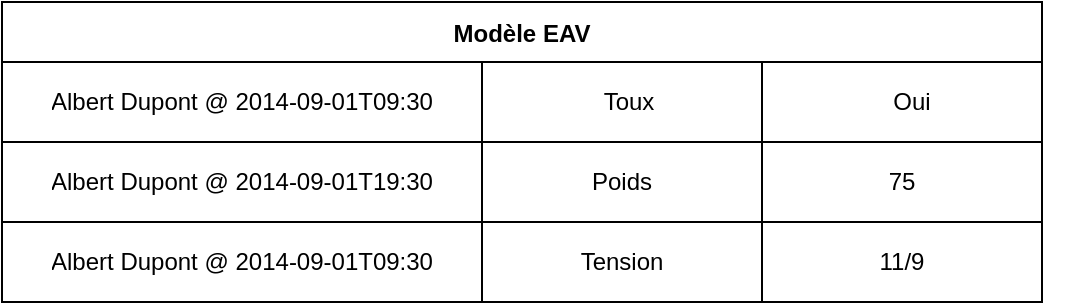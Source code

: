 <mxfile version="19.0.2" type="github" pages="2">
  <diagram id="6gJrQtzl0GJTsgdpb87g" name="EAV simple">
    <mxGraphModel dx="868" dy="450" grid="1" gridSize="10" guides="1" tooltips="1" connect="1" arrows="1" fold="1" page="1" pageScale="1" pageWidth="1169" pageHeight="827" math="0" shadow="0">
      <root>
        <mxCell id="0" />
        <mxCell id="1" parent="0" />
        <mxCell id="638htRWTetuBH2pimIQO-1" value="Modèle EAV" style="shape=table;startSize=30;container=1;collapsible=0;childLayout=tableLayout;fontStyle=1;align=center;" vertex="1" parent="1">
          <mxGeometry x="130" y="100" width="520" height="150" as="geometry" />
        </mxCell>
        <mxCell id="638htRWTetuBH2pimIQO-2" value="" style="shape=tableRow;horizontal=0;startSize=0;swimlaneHead=0;swimlaneBody=0;top=0;left=0;bottom=0;right=0;collapsible=0;dropTarget=0;fillColor=none;points=[[0,0.5],[1,0.5]];portConstraint=eastwest;" vertex="1" parent="638htRWTetuBH2pimIQO-1">
          <mxGeometry y="30" width="520" height="40" as="geometry" />
        </mxCell>
        <mxCell id="638htRWTetuBH2pimIQO-3" value="Albert Dupont @ 2014-09-01T09:30" style="shape=partialRectangle;html=1;whiteSpace=wrap;connectable=0;fillColor=none;top=0;left=0;bottom=0;right=0;overflow=hidden;" vertex="1" parent="638htRWTetuBH2pimIQO-2">
          <mxGeometry width="240" height="40" as="geometry">
            <mxRectangle width="240" height="40" as="alternateBounds" />
          </mxGeometry>
        </mxCell>
        <mxCell id="638htRWTetuBH2pimIQO-4" value="" style="shape=partialRectangle;html=1;whiteSpace=wrap;connectable=0;fillColor=none;top=0;left=0;bottom=0;right=0;overflow=hidden;" vertex="1" parent="638htRWTetuBH2pimIQO-2">
          <mxGeometry x="240" width="140" height="40" as="geometry">
            <mxRectangle width="140" height="40" as="alternateBounds" />
          </mxGeometry>
        </mxCell>
        <mxCell id="638htRWTetuBH2pimIQO-5" value="" style="shape=partialRectangle;html=1;whiteSpace=wrap;connectable=0;fillColor=none;top=0;left=0;bottom=0;right=0;overflow=hidden;" vertex="1" parent="638htRWTetuBH2pimIQO-2">
          <mxGeometry x="380" width="140" height="40" as="geometry">
            <mxRectangle width="140" height="40" as="alternateBounds" />
          </mxGeometry>
        </mxCell>
        <mxCell id="638htRWTetuBH2pimIQO-6" value="" style="shape=tableRow;horizontal=0;startSize=0;swimlaneHead=0;swimlaneBody=0;top=0;left=0;bottom=0;right=0;collapsible=0;dropTarget=0;fillColor=none;points=[[0,0.5],[1,0.5]];portConstraint=eastwest;" vertex="1" parent="638htRWTetuBH2pimIQO-1">
          <mxGeometry y="70" width="520" height="40" as="geometry" />
        </mxCell>
        <mxCell id="638htRWTetuBH2pimIQO-7" value="" style="shape=partialRectangle;html=1;whiteSpace=wrap;connectable=0;fillColor=none;top=0;left=0;bottom=0;right=0;overflow=hidden;" vertex="1" parent="638htRWTetuBH2pimIQO-6">
          <mxGeometry width="240" height="40" as="geometry">
            <mxRectangle width="240" height="40" as="alternateBounds" />
          </mxGeometry>
        </mxCell>
        <mxCell id="638htRWTetuBH2pimIQO-8" value="Poids" style="shape=partialRectangle;html=1;whiteSpace=wrap;connectable=0;fillColor=none;top=0;left=0;bottom=0;right=0;overflow=hidden;" vertex="1" parent="638htRWTetuBH2pimIQO-6">
          <mxGeometry x="240" width="140" height="40" as="geometry">
            <mxRectangle width="140" height="40" as="alternateBounds" />
          </mxGeometry>
        </mxCell>
        <mxCell id="638htRWTetuBH2pimIQO-9" value="75" style="shape=partialRectangle;html=1;whiteSpace=wrap;connectable=0;fillColor=none;top=0;left=0;bottom=0;right=0;overflow=hidden;" vertex="1" parent="638htRWTetuBH2pimIQO-6">
          <mxGeometry x="380" width="140" height="40" as="geometry">
            <mxRectangle width="140" height="40" as="alternateBounds" />
          </mxGeometry>
        </mxCell>
        <mxCell id="638htRWTetuBH2pimIQO-10" value="" style="shape=tableRow;horizontal=0;startSize=0;swimlaneHead=0;swimlaneBody=0;top=0;left=0;bottom=0;right=0;collapsible=0;dropTarget=0;fillColor=none;points=[[0,0.5],[1,0.5]];portConstraint=eastwest;" vertex="1" parent="638htRWTetuBH2pimIQO-1">
          <mxGeometry y="110" width="520" height="40" as="geometry" />
        </mxCell>
        <mxCell id="638htRWTetuBH2pimIQO-11" value="" style="shape=partialRectangle;html=1;whiteSpace=wrap;connectable=0;fillColor=none;top=0;left=0;bottom=0;right=0;overflow=hidden;" vertex="1" parent="638htRWTetuBH2pimIQO-10">
          <mxGeometry width="240" height="40" as="geometry">
            <mxRectangle width="240" height="40" as="alternateBounds" />
          </mxGeometry>
        </mxCell>
        <mxCell id="638htRWTetuBH2pimIQO-12" value="Tension" style="shape=partialRectangle;html=1;whiteSpace=wrap;connectable=0;fillColor=none;top=0;left=0;bottom=0;right=0;overflow=hidden;" vertex="1" parent="638htRWTetuBH2pimIQO-10">
          <mxGeometry x="240" width="140" height="40" as="geometry">
            <mxRectangle width="140" height="40" as="alternateBounds" />
          </mxGeometry>
        </mxCell>
        <mxCell id="638htRWTetuBH2pimIQO-13" value="11/9" style="shape=partialRectangle;html=1;whiteSpace=wrap;connectable=0;fillColor=none;top=0;left=0;bottom=0;right=0;overflow=hidden;" vertex="1" parent="638htRWTetuBH2pimIQO-10">
          <mxGeometry x="380" width="140" height="40" as="geometry">
            <mxRectangle width="140" height="40" as="alternateBounds" />
          </mxGeometry>
        </mxCell>
        <mxCell id="638htRWTetuBH2pimIQO-14" value="" style="shape=tableRow;horizontal=0;startSize=0;swimlaneHead=0;swimlaneBody=0;top=0;left=0;bottom=0;right=0;collapsible=0;dropTarget=0;fillColor=none;points=[[0,0.5],[1,0.5]];portConstraint=eastwest;" vertex="1" parent="1">
          <mxGeometry x="140" y="140" width="520" height="40" as="geometry" />
        </mxCell>
        <mxCell id="638htRWTetuBH2pimIQO-16" value="Toux" style="shape=partialRectangle;html=1;whiteSpace=wrap;connectable=0;fillColor=none;top=0;left=0;bottom=0;right=0;overflow=hidden;" vertex="1" parent="638htRWTetuBH2pimIQO-14">
          <mxGeometry x="250" y="-10" width="107" height="40" as="geometry">
            <mxRectangle width="107" height="40" as="alternateBounds" />
          </mxGeometry>
        </mxCell>
        <mxCell id="638htRWTetuBH2pimIQO-17" value="Oui" style="shape=partialRectangle;html=1;whiteSpace=wrap;connectable=0;fillColor=none;top=0;left=0;bottom=0;right=0;overflow=hidden;" vertex="1" parent="638htRWTetuBH2pimIQO-14">
          <mxGeometry x="400" y="-5" width="90" height="30" as="geometry">
            <mxRectangle width="173" height="40" as="alternateBounds" />
          </mxGeometry>
        </mxCell>
        <mxCell id="638htRWTetuBH2pimIQO-15" value="Albert Dupont @ 2014-09-01T19:30" style="shape=partialRectangle;html=1;whiteSpace=wrap;connectable=0;fillColor=none;top=0;left=0;bottom=0;right=0;overflow=hidden;" vertex="1" parent="1">
          <mxGeometry x="130" y="170" width="240" height="40" as="geometry">
            <mxRectangle width="240" height="40" as="alternateBounds" />
          </mxGeometry>
        </mxCell>
        <mxCell id="638htRWTetuBH2pimIQO-18" value="Albert Dupont @ 2014-09-01T09:30" style="shape=partialRectangle;html=1;whiteSpace=wrap;connectable=0;fillColor=none;top=0;left=0;bottom=0;right=0;overflow=hidden;" vertex="1" parent="1">
          <mxGeometry x="130" y="210" width="240" height="40" as="geometry">
            <mxRectangle width="240" height="40" as="alternateBounds" />
          </mxGeometry>
        </mxCell>
      </root>
    </mxGraphModel>
  </diagram>
  <diagram id="Ref0Hk3v3gDDOu0_nxlD" name="Decomposition">
    <mxGraphModel dx="868" dy="450" grid="1" gridSize="10" guides="1" tooltips="1" connect="1" arrows="1" fold="1" page="1" pageScale="1" pageWidth="1169" pageHeight="827" math="0" shadow="0">
      <root>
        <mxCell id="0" />
        <mxCell id="1" parent="0" />
        <mxCell id="Hsmfd1g_AHss6eR4w8qp-1" value="Modèle EAV" style="shape=table;startSize=30;container=1;collapsible=0;childLayout=tableLayout;fontStyle=1;align=center;" vertex="1" parent="1">
          <mxGeometry x="150" y="30" width="520" height="150" as="geometry" />
        </mxCell>
        <mxCell id="Hsmfd1g_AHss6eR4w8qp-2" value="" style="shape=tableRow;horizontal=0;startSize=0;swimlaneHead=0;swimlaneBody=0;top=0;left=0;bottom=0;right=0;collapsible=0;dropTarget=0;fillColor=none;points=[[0,0.5],[1,0.5]];portConstraint=eastwest;" vertex="1" parent="Hsmfd1g_AHss6eR4w8qp-1">
          <mxGeometry y="30" width="520" height="40" as="geometry" />
        </mxCell>
        <mxCell id="Hsmfd1g_AHss6eR4w8qp-3" value="Albert Dupont @ 2014-09-01T09:30" style="shape=partialRectangle;html=1;whiteSpace=wrap;connectable=0;fillColor=none;top=0;left=0;bottom=0;right=0;overflow=hidden;" vertex="1" parent="Hsmfd1g_AHss6eR4w8qp-2">
          <mxGeometry width="240" height="40" as="geometry">
            <mxRectangle width="240" height="40" as="alternateBounds" />
          </mxGeometry>
        </mxCell>
        <mxCell id="Hsmfd1g_AHss6eR4w8qp-4" value="" style="shape=partialRectangle;html=1;whiteSpace=wrap;connectable=0;fillColor=none;top=0;left=0;bottom=0;right=0;overflow=hidden;" vertex="1" parent="Hsmfd1g_AHss6eR4w8qp-2">
          <mxGeometry x="240" width="140" height="40" as="geometry">
            <mxRectangle width="140" height="40" as="alternateBounds" />
          </mxGeometry>
        </mxCell>
        <mxCell id="Hsmfd1g_AHss6eR4w8qp-5" value="" style="shape=partialRectangle;html=1;whiteSpace=wrap;connectable=0;fillColor=none;top=0;left=0;bottom=0;right=0;overflow=hidden;" vertex="1" parent="Hsmfd1g_AHss6eR4w8qp-2">
          <mxGeometry x="380" width="140" height="40" as="geometry">
            <mxRectangle width="140" height="40" as="alternateBounds" />
          </mxGeometry>
        </mxCell>
        <mxCell id="Hsmfd1g_AHss6eR4w8qp-6" value="" style="shape=tableRow;horizontal=0;startSize=0;swimlaneHead=0;swimlaneBody=0;top=0;left=0;bottom=0;right=0;collapsible=0;dropTarget=0;fillColor=none;points=[[0,0.5],[1,0.5]];portConstraint=eastwest;" vertex="1" parent="Hsmfd1g_AHss6eR4w8qp-1">
          <mxGeometry y="70" width="520" height="40" as="geometry" />
        </mxCell>
        <mxCell id="Hsmfd1g_AHss6eR4w8qp-7" value="" style="shape=partialRectangle;html=1;whiteSpace=wrap;connectable=0;fillColor=none;top=0;left=0;bottom=0;right=0;overflow=hidden;" vertex="1" parent="Hsmfd1g_AHss6eR4w8qp-6">
          <mxGeometry width="240" height="40" as="geometry">
            <mxRectangle width="240" height="40" as="alternateBounds" />
          </mxGeometry>
        </mxCell>
        <mxCell id="Hsmfd1g_AHss6eR4w8qp-8" value="Poids" style="shape=partialRectangle;html=1;whiteSpace=wrap;connectable=0;fillColor=none;top=0;left=0;bottom=0;right=0;overflow=hidden;" vertex="1" parent="Hsmfd1g_AHss6eR4w8qp-6">
          <mxGeometry x="240" width="140" height="40" as="geometry">
            <mxRectangle width="140" height="40" as="alternateBounds" />
          </mxGeometry>
        </mxCell>
        <mxCell id="Hsmfd1g_AHss6eR4w8qp-9" value="75" style="shape=partialRectangle;html=1;whiteSpace=wrap;connectable=0;fillColor=none;top=0;left=0;bottom=0;right=0;overflow=hidden;" vertex="1" parent="Hsmfd1g_AHss6eR4w8qp-6">
          <mxGeometry x="380" width="140" height="40" as="geometry">
            <mxRectangle width="140" height="40" as="alternateBounds" />
          </mxGeometry>
        </mxCell>
        <mxCell id="Hsmfd1g_AHss6eR4w8qp-10" value="" style="shape=tableRow;horizontal=0;startSize=0;swimlaneHead=0;swimlaneBody=0;top=0;left=0;bottom=0;right=0;collapsible=0;dropTarget=0;fillColor=none;points=[[0,0.5],[1,0.5]];portConstraint=eastwest;" vertex="1" parent="Hsmfd1g_AHss6eR4w8qp-1">
          <mxGeometry y="110" width="520" height="40" as="geometry" />
        </mxCell>
        <mxCell id="Hsmfd1g_AHss6eR4w8qp-11" value="" style="shape=partialRectangle;html=1;whiteSpace=wrap;connectable=0;fillColor=none;top=0;left=0;bottom=0;right=0;overflow=hidden;" vertex="1" parent="Hsmfd1g_AHss6eR4w8qp-10">
          <mxGeometry width="240" height="40" as="geometry">
            <mxRectangle width="240" height="40" as="alternateBounds" />
          </mxGeometry>
        </mxCell>
        <mxCell id="Hsmfd1g_AHss6eR4w8qp-12" value="Tension" style="shape=partialRectangle;html=1;whiteSpace=wrap;connectable=0;fillColor=none;top=0;left=0;bottom=0;right=0;overflow=hidden;" vertex="1" parent="Hsmfd1g_AHss6eR4w8qp-10">
          <mxGeometry x="240" width="140" height="40" as="geometry">
            <mxRectangle width="140" height="40" as="alternateBounds" />
          </mxGeometry>
        </mxCell>
        <mxCell id="Hsmfd1g_AHss6eR4w8qp-13" value="11/9" style="shape=partialRectangle;html=1;whiteSpace=wrap;connectable=0;fillColor=none;top=0;left=0;bottom=0;right=0;overflow=hidden;" vertex="1" parent="Hsmfd1g_AHss6eR4w8qp-10">
          <mxGeometry x="380" width="140" height="40" as="geometry">
            <mxRectangle width="140" height="40" as="alternateBounds" />
          </mxGeometry>
        </mxCell>
        <mxCell id="Hsmfd1g_AHss6eR4w8qp-14" value="" style="shape=tableRow;horizontal=0;startSize=0;swimlaneHead=0;swimlaneBody=0;top=0;left=0;bottom=0;right=0;collapsible=0;dropTarget=0;fillColor=none;points=[[0,0.5],[1,0.5]];portConstraint=eastwest;" vertex="1" parent="1">
          <mxGeometry x="160" y="70" width="520" height="40" as="geometry" />
        </mxCell>
        <mxCell id="Hsmfd1g_AHss6eR4w8qp-15" value="Toux" style="shape=partialRectangle;html=1;whiteSpace=wrap;connectable=0;fillColor=none;top=0;left=0;bottom=0;right=0;overflow=hidden;" vertex="1" parent="Hsmfd1g_AHss6eR4w8qp-14">
          <mxGeometry x="240" y="-5" width="107" height="40" as="geometry">
            <mxRectangle width="107" height="40" as="alternateBounds" />
          </mxGeometry>
        </mxCell>
        <mxCell id="Hsmfd1g_AHss6eR4w8qp-16" value="Oui" style="shape=partialRectangle;html=1;whiteSpace=wrap;connectable=0;fillColor=none;top=0;left=0;bottom=0;right=0;overflow=hidden;" vertex="1" parent="Hsmfd1g_AHss6eR4w8qp-14">
          <mxGeometry x="400" y="-5" width="90" height="30" as="geometry">
            <mxRectangle width="173" height="40" as="alternateBounds" />
          </mxGeometry>
        </mxCell>
        <mxCell id="Hsmfd1g_AHss6eR4w8qp-17" value="Albert Dupont @ 2014-09-01T19:30" style="shape=partialRectangle;html=1;whiteSpace=wrap;connectable=0;fillColor=none;top=0;left=0;bottom=0;right=0;overflow=hidden;" vertex="1" parent="1">
          <mxGeometry x="150" y="100" width="240" height="40" as="geometry">
            <mxRectangle width="240" height="40" as="alternateBounds" />
          </mxGeometry>
        </mxCell>
        <mxCell id="Hsmfd1g_AHss6eR4w8qp-18" value="Albert Dupont @ 2014-09-01T09:30" style="shape=partialRectangle;html=1;whiteSpace=wrap;connectable=0;fillColor=none;top=0;left=0;bottom=0;right=0;overflow=hidden;" vertex="1" parent="1">
          <mxGeometry x="150" y="140" width="240" height="40" as="geometry">
            <mxRectangle width="240" height="40" as="alternateBounds" />
          </mxGeometry>
        </mxCell>
        <mxCell id="Hsmfd1g_AHss6eR4w8qp-19" value="Table" style="shape=table;startSize=30;container=1;collapsible=0;childLayout=tableLayout;fontStyle=1;align=center;fixedRows=1;metaEdit=1;swimlaneHead=0;top=1;noLabel=1;" vertex="1" parent="1">
          <mxGeometry x="70" y="210" width="330" height="190" as="geometry" />
        </mxCell>
        <mxCell id="Hsmfd1g_AHss6eR4w8qp-41" style="shape=tableRow;horizontal=0;startSize=0;swimlaneHead=0;swimlaneBody=0;top=0;left=0;bottom=0;right=0;collapsible=0;dropTarget=0;fillColor=none;points=[[0,0.5],[1,0.5]];portConstraint=eastwest;" vertex="1" parent="Hsmfd1g_AHss6eR4w8qp-19">
          <mxGeometry y="30" width="330" height="40" as="geometry" />
        </mxCell>
        <mxCell id="Hsmfd1g_AHss6eR4w8qp-42" style="shape=partialRectangle;html=1;whiteSpace=wrap;connectable=0;fillColor=none;top=0;left=0;bottom=0;right=0;overflow=hidden;" vertex="1" parent="Hsmfd1g_AHss6eR4w8qp-41">
          <mxGeometry width="250" height="40" as="geometry">
            <mxRectangle width="250" height="40" as="alternateBounds" />
          </mxGeometry>
        </mxCell>
        <mxCell id="Hsmfd1g_AHss6eR4w8qp-43" value="EID" style="shape=partialRectangle;html=1;whiteSpace=wrap;connectable=0;fillColor=none;top=0;left=0;bottom=0;right=0;overflow=hidden;" vertex="1" parent="Hsmfd1g_AHss6eR4w8qp-41">
          <mxGeometry x="250" width="80" height="40" as="geometry">
            <mxRectangle width="80" height="40" as="alternateBounds" />
          </mxGeometry>
        </mxCell>
        <mxCell id="Hsmfd1g_AHss6eR4w8qp-20" value="" style="shape=tableRow;horizontal=0;startSize=0;swimlaneHead=0;swimlaneBody=0;top=0;left=0;bottom=0;right=0;collapsible=0;dropTarget=0;fillColor=none;points=[[0,0.5],[1,0.5]];portConstraint=eastwest;" vertex="1" parent="Hsmfd1g_AHss6eR4w8qp-19">
          <mxGeometry y="70" width="330" height="40" as="geometry" />
        </mxCell>
        <mxCell id="Hsmfd1g_AHss6eR4w8qp-21" value="" style="shape=partialRectangle;html=1;whiteSpace=wrap;connectable=0;fillColor=none;top=0;left=0;bottom=0;right=0;overflow=hidden;" vertex="1" parent="Hsmfd1g_AHss6eR4w8qp-20">
          <mxGeometry width="250" height="40" as="geometry">
            <mxRectangle width="250" height="40" as="alternateBounds" />
          </mxGeometry>
        </mxCell>
        <mxCell id="Hsmfd1g_AHss6eR4w8qp-22" value="1" style="shape=partialRectangle;html=1;whiteSpace=wrap;connectable=0;fillColor=none;top=0;left=0;bottom=0;right=0;overflow=hidden;" vertex="1" parent="Hsmfd1g_AHss6eR4w8qp-20">
          <mxGeometry x="250" width="80" height="40" as="geometry">
            <mxRectangle width="80" height="40" as="alternateBounds" />
          </mxGeometry>
        </mxCell>
        <mxCell id="Hsmfd1g_AHss6eR4w8qp-24" value="" style="shape=tableRow;horizontal=0;startSize=0;swimlaneHead=0;swimlaneBody=0;top=0;left=0;bottom=0;right=0;collapsible=0;dropTarget=0;fillColor=none;points=[[0,0.5],[1,0.5]];portConstraint=eastwest;" vertex="1" parent="Hsmfd1g_AHss6eR4w8qp-19">
          <mxGeometry y="110" width="330" height="40" as="geometry" />
        </mxCell>
        <mxCell id="Hsmfd1g_AHss6eR4w8qp-25" value="" style="shape=partialRectangle;html=1;whiteSpace=wrap;connectable=0;fillColor=none;top=0;left=0;bottom=0;right=0;overflow=hidden;" vertex="1" parent="Hsmfd1g_AHss6eR4w8qp-24">
          <mxGeometry width="250" height="40" as="geometry">
            <mxRectangle width="250" height="40" as="alternateBounds" />
          </mxGeometry>
        </mxCell>
        <mxCell id="Hsmfd1g_AHss6eR4w8qp-26" value="2" style="shape=partialRectangle;html=1;whiteSpace=wrap;connectable=0;fillColor=none;top=0;left=0;bottom=0;right=0;overflow=hidden;" vertex="1" parent="Hsmfd1g_AHss6eR4w8qp-24">
          <mxGeometry x="250" width="80" height="40" as="geometry">
            <mxRectangle width="80" height="40" as="alternateBounds" />
          </mxGeometry>
        </mxCell>
        <mxCell id="Hsmfd1g_AHss6eR4w8qp-28" value="" style="shape=tableRow;horizontal=0;startSize=0;swimlaneHead=0;swimlaneBody=0;top=0;left=0;bottom=0;right=0;collapsible=0;dropTarget=0;fillColor=none;points=[[0,0.5],[1,0.5]];portConstraint=eastwest;" vertex="1" parent="Hsmfd1g_AHss6eR4w8qp-19">
          <mxGeometry y="150" width="330" height="40" as="geometry" />
        </mxCell>
        <mxCell id="Hsmfd1g_AHss6eR4w8qp-29" value="" style="shape=partialRectangle;html=1;whiteSpace=wrap;connectable=0;fillColor=none;top=0;left=0;bottom=0;right=0;overflow=hidden;" vertex="1" parent="Hsmfd1g_AHss6eR4w8qp-28">
          <mxGeometry width="250" height="40" as="geometry">
            <mxRectangle width="250" height="40" as="alternateBounds" />
          </mxGeometry>
        </mxCell>
        <mxCell id="Hsmfd1g_AHss6eR4w8qp-30" value="3" style="shape=partialRectangle;html=1;whiteSpace=wrap;connectable=0;fillColor=none;top=0;left=0;bottom=0;right=0;overflow=hidden;" vertex="1" parent="Hsmfd1g_AHss6eR4w8qp-28">
          <mxGeometry x="250" width="80" height="40" as="geometry">
            <mxRectangle width="80" height="40" as="alternateBounds" />
          </mxGeometry>
        </mxCell>
        <mxCell id="Hsmfd1g_AHss6eR4w8qp-40" value="Albert Dupont @ 2014-09-01T09:30" style="text;whiteSpace=wrap;html=1;" vertex="1" parent="1">
          <mxGeometry x="100" y="287" width="210" height="30" as="geometry" />
        </mxCell>
        <mxCell id="Hsmfd1g_AHss6eR4w8qp-44" value="Name" style="text;whiteSpace=wrap;html=1;" vertex="1" parent="1">
          <mxGeometry x="185" y="250" width="50" height="30" as="geometry" />
        </mxCell>
        <mxCell id="Hsmfd1g_AHss6eR4w8qp-45" value="Albert Dupont @ 2014-09-01T19:30" style="shape=partialRectangle;html=1;whiteSpace=wrap;connectable=0;fillColor=none;top=0;left=0;bottom=0;right=0;overflow=hidden;" vertex="1" parent="1">
          <mxGeometry x="80" y="320" width="240" height="40" as="geometry">
            <mxRectangle width="240" height="40" as="alternateBounds" />
          </mxGeometry>
        </mxCell>
        <mxCell id="Hsmfd1g_AHss6eR4w8qp-46" value="Albert Dupont @ 2014-09-01T09:30" style="shape=partialRectangle;html=1;whiteSpace=wrap;connectable=0;fillColor=none;top=0;left=0;bottom=0;right=0;overflow=hidden;" vertex="1" parent="1">
          <mxGeometry x="80" y="360" width="240" height="40" as="geometry">
            <mxRectangle width="240" height="40" as="alternateBounds" />
          </mxGeometry>
        </mxCell>
        <mxCell id="Hsmfd1g_AHss6eR4w8qp-47" value="&#xa;Tension&#xa;&#xa;" style="shape=table;startSize=30;container=1;collapsible=0;childLayout=tableLayout;fontStyle=1;align=center;fixedRows=1;metaEdit=1;swimlaneHead=0;top=1;noLabel=1;" vertex="1" parent="1">
          <mxGeometry x="490" y="210" width="330" height="190" as="geometry" />
        </mxCell>
        <mxCell id="Hsmfd1g_AHss6eR4w8qp-48" style="shape=tableRow;horizontal=0;startSize=0;swimlaneHead=0;swimlaneBody=0;top=0;left=0;bottom=0;right=0;collapsible=0;dropTarget=0;fillColor=none;points=[[0,0.5],[1,0.5]];portConstraint=eastwest;" vertex="1" parent="Hsmfd1g_AHss6eR4w8qp-47">
          <mxGeometry y="30" width="330" height="40" as="geometry" />
        </mxCell>
        <mxCell id="Hsmfd1g_AHss6eR4w8qp-49" value="Name" style="shape=partialRectangle;html=1;whiteSpace=wrap;connectable=0;fillColor=none;top=0;left=0;bottom=0;right=0;overflow=hidden;" vertex="1" parent="Hsmfd1g_AHss6eR4w8qp-48">
          <mxGeometry width="250" height="40" as="geometry">
            <mxRectangle width="250" height="40" as="alternateBounds" />
          </mxGeometry>
        </mxCell>
        <mxCell id="Hsmfd1g_AHss6eR4w8qp-50" value="AID" style="shape=partialRectangle;html=1;whiteSpace=wrap;connectable=0;fillColor=none;top=0;left=0;bottom=0;right=0;overflow=hidden;" vertex="1" parent="Hsmfd1g_AHss6eR4w8qp-48">
          <mxGeometry x="250" width="80" height="40" as="geometry">
            <mxRectangle width="80" height="40" as="alternateBounds" />
          </mxGeometry>
        </mxCell>
        <mxCell id="Hsmfd1g_AHss6eR4w8qp-51" value="" style="shape=tableRow;horizontal=0;startSize=0;swimlaneHead=0;swimlaneBody=0;top=0;left=0;bottom=0;right=0;collapsible=0;dropTarget=0;fillColor=none;points=[[0,0.5],[1,0.5]];portConstraint=eastwest;" vertex="1" parent="Hsmfd1g_AHss6eR4w8qp-47">
          <mxGeometry y="70" width="330" height="40" as="geometry" />
        </mxCell>
        <mxCell id="Hsmfd1g_AHss6eR4w8qp-52" value="" style="shape=partialRectangle;html=1;whiteSpace=wrap;connectable=0;fillColor=none;top=0;left=0;bottom=0;right=0;overflow=hidden;" vertex="1" parent="Hsmfd1g_AHss6eR4w8qp-51">
          <mxGeometry width="250" height="40" as="geometry">
            <mxRectangle width="250" height="40" as="alternateBounds" />
          </mxGeometry>
        </mxCell>
        <mxCell id="Hsmfd1g_AHss6eR4w8qp-53" value="1" style="shape=partialRectangle;html=1;whiteSpace=wrap;connectable=0;fillColor=none;top=0;left=0;bottom=0;right=0;overflow=hidden;" vertex="1" parent="Hsmfd1g_AHss6eR4w8qp-51">
          <mxGeometry x="250" width="80" height="40" as="geometry">
            <mxRectangle width="80" height="40" as="alternateBounds" />
          </mxGeometry>
        </mxCell>
        <mxCell id="Hsmfd1g_AHss6eR4w8qp-54" value="" style="shape=tableRow;horizontal=0;startSize=0;swimlaneHead=0;swimlaneBody=0;top=0;left=0;bottom=0;right=0;collapsible=0;dropTarget=0;fillColor=none;points=[[0,0.5],[1,0.5]];portConstraint=eastwest;" vertex="1" parent="Hsmfd1g_AHss6eR4w8qp-47">
          <mxGeometry y="110" width="330" height="40" as="geometry" />
        </mxCell>
        <mxCell id="Hsmfd1g_AHss6eR4w8qp-55" value="Poids" style="shape=partialRectangle;html=1;whiteSpace=wrap;connectable=0;fillColor=none;top=0;left=0;bottom=0;right=0;overflow=hidden;" vertex="1" parent="Hsmfd1g_AHss6eR4w8qp-54">
          <mxGeometry width="250" height="40" as="geometry">
            <mxRectangle width="250" height="40" as="alternateBounds" />
          </mxGeometry>
        </mxCell>
        <mxCell id="Hsmfd1g_AHss6eR4w8qp-56" value="2" style="shape=partialRectangle;html=1;whiteSpace=wrap;connectable=0;fillColor=none;top=0;left=0;bottom=0;right=0;overflow=hidden;" vertex="1" parent="Hsmfd1g_AHss6eR4w8qp-54">
          <mxGeometry x="250" width="80" height="40" as="geometry">
            <mxRectangle width="80" height="40" as="alternateBounds" />
          </mxGeometry>
        </mxCell>
        <mxCell id="Hsmfd1g_AHss6eR4w8qp-57" value="" style="shape=tableRow;horizontal=0;startSize=0;swimlaneHead=0;swimlaneBody=0;top=0;left=0;bottom=0;right=0;collapsible=0;dropTarget=0;fillColor=none;points=[[0,0.5],[1,0.5]];portConstraint=eastwest;" vertex="1" parent="Hsmfd1g_AHss6eR4w8qp-47">
          <mxGeometry y="150" width="330" height="40" as="geometry" />
        </mxCell>
        <mxCell id="Hsmfd1g_AHss6eR4w8qp-58" value="Tension" style="shape=partialRectangle;html=1;whiteSpace=wrap;connectable=0;fillColor=none;top=0;left=0;bottom=0;right=0;overflow=hidden;" vertex="1" parent="Hsmfd1g_AHss6eR4w8qp-57">
          <mxGeometry width="250" height="40" as="geometry">
            <mxRectangle width="250" height="40" as="alternateBounds" />
          </mxGeometry>
        </mxCell>
        <mxCell id="Hsmfd1g_AHss6eR4w8qp-59" value="3" style="shape=partialRectangle;html=1;whiteSpace=wrap;connectable=0;fillColor=none;top=0;left=0;bottom=0;right=0;overflow=hidden;" vertex="1" parent="Hsmfd1g_AHss6eR4w8qp-57">
          <mxGeometry x="250" width="80" height="40" as="geometry">
            <mxRectangle width="80" height="40" as="alternateBounds" />
          </mxGeometry>
        </mxCell>
        <mxCell id="Hsmfd1g_AHss6eR4w8qp-60" value="Toux" style="shape=partialRectangle;html=1;whiteSpace=wrap;connectable=0;fillColor=none;top=0;left=0;bottom=0;right=0;overflow=hidden;" vertex="1" parent="1">
          <mxGeometry x="563" y="280" width="107" height="40" as="geometry">
            <mxRectangle width="107" height="40" as="alternateBounds" />
          </mxGeometry>
        </mxCell>
        <mxCell id="Hsmfd1g_AHss6eR4w8qp-61" value="" style="endArrow=classic;html=1;rounded=0;startSize=0;" edge="1" parent="1">
          <mxGeometry width="50" height="50" relative="1" as="geometry">
            <mxPoint x="450" y="200" as="sourcePoint" />
            <mxPoint x="470" y="230" as="targetPoint" />
          </mxGeometry>
        </mxCell>
        <mxCell id="Hsmfd1g_AHss6eR4w8qp-62" value="" style="endArrow=classic;html=1;rounded=0;startSize=0;" edge="1" parent="1">
          <mxGeometry width="50" height="50" relative="1" as="geometry">
            <mxPoint x="440" y="200" as="sourcePoint" />
            <mxPoint x="420" y="230" as="targetPoint" />
          </mxGeometry>
        </mxCell>
        <mxCell id="Hsmfd1g_AHss6eR4w8qp-63" value="Table" style="shape=table;startSize=30;container=1;collapsible=0;childLayout=tableLayout;fontStyle=1;align=center;fixedRows=1;metaEdit=1;swimlaneHead=0;top=1;noLabel=1;" vertex="1" parent="1">
          <mxGeometry x="250" y="460" width="380" height="190" as="geometry" />
        </mxCell>
        <mxCell id="Hsmfd1g_AHss6eR4w8qp-64" style="shape=tableRow;horizontal=0;startSize=0;swimlaneHead=0;swimlaneBody=0;top=0;left=0;bottom=0;right=0;collapsible=0;dropTarget=0;fillColor=none;points=[[0,0.5],[1,0.5]];portConstraint=eastwest;" vertex="1" parent="Hsmfd1g_AHss6eR4w8qp-63">
          <mxGeometry y="30" width="380" height="40" as="geometry" />
        </mxCell>
        <mxCell id="Hsmfd1g_AHss6eR4w8qp-65" value="AID" style="shape=partialRectangle;html=1;whiteSpace=wrap;connectable=0;fillColor=none;top=0;left=0;bottom=0;right=0;overflow=hidden;" vertex="1" parent="Hsmfd1g_AHss6eR4w8qp-64">
          <mxGeometry width="80" height="40" as="geometry">
            <mxRectangle width="80" height="40" as="alternateBounds" />
          </mxGeometry>
        </mxCell>
        <mxCell id="Hsmfd1g_AHss6eR4w8qp-66" value="EID" style="shape=partialRectangle;html=1;whiteSpace=wrap;connectable=0;fillColor=none;top=0;left=0;bottom=0;right=0;overflow=hidden;" vertex="1" parent="Hsmfd1g_AHss6eR4w8qp-64">
          <mxGeometry x="80" width="90" height="40" as="geometry">
            <mxRectangle width="90" height="40" as="alternateBounds" />
          </mxGeometry>
        </mxCell>
        <mxCell id="Hsmfd1g_AHss6eR4w8qp-79" value="Value" style="shape=partialRectangle;html=1;whiteSpace=wrap;connectable=0;fillColor=none;top=0;left=0;bottom=0;right=0;overflow=hidden;" vertex="1" parent="Hsmfd1g_AHss6eR4w8qp-64">
          <mxGeometry x="170" width="210" height="40" as="geometry">
            <mxRectangle width="210" height="40" as="alternateBounds" />
          </mxGeometry>
        </mxCell>
        <mxCell id="Hsmfd1g_AHss6eR4w8qp-67" value="" style="shape=tableRow;horizontal=0;startSize=0;swimlaneHead=0;swimlaneBody=0;top=0;left=0;bottom=0;right=0;collapsible=0;dropTarget=0;fillColor=none;points=[[0,0.5],[1,0.5]];portConstraint=eastwest;" vertex="1" parent="Hsmfd1g_AHss6eR4w8qp-63">
          <mxGeometry y="70" width="380" height="40" as="geometry" />
        </mxCell>
        <mxCell id="Hsmfd1g_AHss6eR4w8qp-68" value="1" style="shape=partialRectangle;html=1;whiteSpace=wrap;connectable=0;fillColor=none;top=0;left=0;bottom=0;right=0;overflow=hidden;" vertex="1" parent="Hsmfd1g_AHss6eR4w8qp-67">
          <mxGeometry width="80" height="40" as="geometry">
            <mxRectangle width="80" height="40" as="alternateBounds" />
          </mxGeometry>
        </mxCell>
        <mxCell id="Hsmfd1g_AHss6eR4w8qp-69" value="1" style="shape=partialRectangle;html=1;whiteSpace=wrap;connectable=0;fillColor=none;top=0;left=0;bottom=0;right=0;overflow=hidden;" vertex="1" parent="Hsmfd1g_AHss6eR4w8qp-67">
          <mxGeometry x="80" width="90" height="40" as="geometry">
            <mxRectangle width="90" height="40" as="alternateBounds" />
          </mxGeometry>
        </mxCell>
        <mxCell id="Hsmfd1g_AHss6eR4w8qp-80" style="shape=partialRectangle;html=1;whiteSpace=wrap;connectable=0;fillColor=none;top=0;left=0;bottom=0;right=0;overflow=hidden;" vertex="1" parent="Hsmfd1g_AHss6eR4w8qp-67">
          <mxGeometry x="170" width="210" height="40" as="geometry">
            <mxRectangle width="210" height="40" as="alternateBounds" />
          </mxGeometry>
        </mxCell>
        <mxCell id="Hsmfd1g_AHss6eR4w8qp-70" value="" style="shape=tableRow;horizontal=0;startSize=0;swimlaneHead=0;swimlaneBody=0;top=0;left=0;bottom=0;right=0;collapsible=0;dropTarget=0;fillColor=none;points=[[0,0.5],[1,0.5]];portConstraint=eastwest;" vertex="1" parent="Hsmfd1g_AHss6eR4w8qp-63">
          <mxGeometry y="110" width="380" height="40" as="geometry" />
        </mxCell>
        <mxCell id="Hsmfd1g_AHss6eR4w8qp-71" value="2" style="shape=partialRectangle;html=1;whiteSpace=wrap;connectable=0;fillColor=none;top=0;left=0;bottom=0;right=0;overflow=hidden;" vertex="1" parent="Hsmfd1g_AHss6eR4w8qp-70">
          <mxGeometry width="80" height="40" as="geometry">
            <mxRectangle width="80" height="40" as="alternateBounds" />
          </mxGeometry>
        </mxCell>
        <mxCell id="Hsmfd1g_AHss6eR4w8qp-72" value="2" style="shape=partialRectangle;html=1;whiteSpace=wrap;connectable=0;fillColor=none;top=0;left=0;bottom=0;right=0;overflow=hidden;" vertex="1" parent="Hsmfd1g_AHss6eR4w8qp-70">
          <mxGeometry x="80" width="90" height="40" as="geometry">
            <mxRectangle width="90" height="40" as="alternateBounds" />
          </mxGeometry>
        </mxCell>
        <mxCell id="Hsmfd1g_AHss6eR4w8qp-81" style="shape=partialRectangle;html=1;whiteSpace=wrap;connectable=0;fillColor=none;top=0;left=0;bottom=0;right=0;overflow=hidden;" vertex="1" parent="Hsmfd1g_AHss6eR4w8qp-70">
          <mxGeometry x="170" width="210" height="40" as="geometry">
            <mxRectangle width="210" height="40" as="alternateBounds" />
          </mxGeometry>
        </mxCell>
        <mxCell id="Hsmfd1g_AHss6eR4w8qp-73" value="" style="shape=tableRow;horizontal=0;startSize=0;swimlaneHead=0;swimlaneBody=0;top=0;left=0;bottom=0;right=0;collapsible=0;dropTarget=0;fillColor=none;points=[[0,0.5],[1,0.5]];portConstraint=eastwest;" vertex="1" parent="Hsmfd1g_AHss6eR4w8qp-63">
          <mxGeometry y="150" width="380" height="40" as="geometry" />
        </mxCell>
        <mxCell id="Hsmfd1g_AHss6eR4w8qp-74" value="3" style="shape=partialRectangle;html=1;whiteSpace=wrap;connectable=0;fillColor=none;top=0;left=0;bottom=0;right=0;overflow=hidden;" vertex="1" parent="Hsmfd1g_AHss6eR4w8qp-73">
          <mxGeometry width="80" height="40" as="geometry">
            <mxRectangle width="80" height="40" as="alternateBounds" />
          </mxGeometry>
        </mxCell>
        <mxCell id="Hsmfd1g_AHss6eR4w8qp-75" value="3" style="shape=partialRectangle;html=1;whiteSpace=wrap;connectable=0;fillColor=none;top=0;left=0;bottom=0;right=0;overflow=hidden;" vertex="1" parent="Hsmfd1g_AHss6eR4w8qp-73">
          <mxGeometry x="80" width="90" height="40" as="geometry">
            <mxRectangle width="90" height="40" as="alternateBounds" />
          </mxGeometry>
        </mxCell>
        <mxCell id="Hsmfd1g_AHss6eR4w8qp-82" style="shape=partialRectangle;html=1;whiteSpace=wrap;connectable=0;fillColor=none;top=0;left=0;bottom=0;right=0;overflow=hidden;" vertex="1" parent="Hsmfd1g_AHss6eR4w8qp-73">
          <mxGeometry x="170" width="210" height="40" as="geometry">
            <mxRectangle width="210" height="40" as="alternateBounds" />
          </mxGeometry>
        </mxCell>
        <mxCell id="Hsmfd1g_AHss6eR4w8qp-77" value="" style="endArrow=classic;html=1;rounded=0;startSize=0;entryX=0.5;entryY=0;entryDx=0;entryDy=0;" edge="1" parent="1" target="Hsmfd1g_AHss6eR4w8qp-63">
          <mxGeometry width="50" height="50" relative="1" as="geometry">
            <mxPoint x="350" y="420" as="sourcePoint" />
            <mxPoint x="540" y="420" as="targetPoint" />
          </mxGeometry>
        </mxCell>
        <mxCell id="Hsmfd1g_AHss6eR4w8qp-78" value="" style="endArrow=classic;html=1;rounded=0;startSize=0;entryX=0.588;entryY=0;entryDx=0;entryDy=0;entryPerimeter=0;" edge="1" parent="1" target="Hsmfd1g_AHss6eR4w8qp-63">
          <mxGeometry width="50" height="50" relative="1" as="geometry">
            <mxPoint x="600" y="410" as="sourcePoint" />
            <mxPoint x="540" y="420" as="targetPoint" />
          </mxGeometry>
        </mxCell>
        <mxCell id="Hsmfd1g_AHss6eR4w8qp-83" value="Oui" style="shape=partialRectangle;html=1;whiteSpace=wrap;connectable=0;fillColor=none;top=0;left=0;bottom=0;right=0;overflow=hidden;" vertex="1" parent="1">
          <mxGeometry x="473" y="535" width="90" height="30" as="geometry">
            <mxRectangle width="173" height="40" as="alternateBounds" />
          </mxGeometry>
        </mxCell>
        <mxCell id="Hsmfd1g_AHss6eR4w8qp-84" value="75" style="shape=partialRectangle;html=1;whiteSpace=wrap;connectable=0;fillColor=none;top=0;left=0;bottom=0;right=0;overflow=hidden;" vertex="1" parent="1">
          <mxGeometry x="473" y="576" width="90" height="30" as="geometry">
            <mxRectangle width="173" height="40" as="alternateBounds" />
          </mxGeometry>
        </mxCell>
        <mxCell id="Hsmfd1g_AHss6eR4w8qp-85" value="11/8" style="shape=partialRectangle;html=1;whiteSpace=wrap;connectable=0;fillColor=none;top=0;left=0;bottom=0;right=0;overflow=hidden;" vertex="1" parent="1">
          <mxGeometry x="473" y="616" width="90" height="30" as="geometry">
            <mxRectangle width="173" height="40" as="alternateBounds" />
          </mxGeometry>
        </mxCell>
      </root>
    </mxGraphModel>
  </diagram>
</mxfile>
